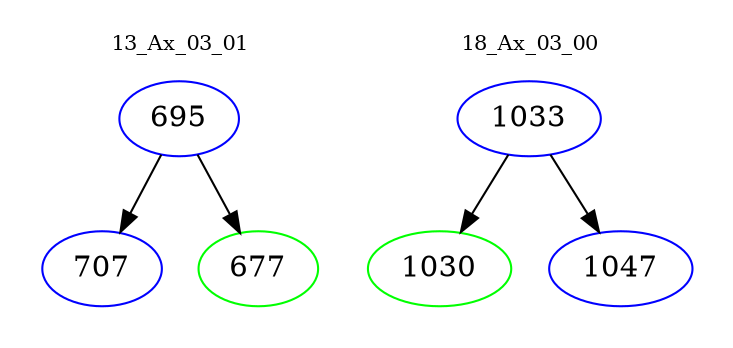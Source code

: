 digraph{
subgraph cluster_0 {
color = white
label = "13_Ax_03_01";
fontsize=10;
T0_695 [label="695", color="blue"]
T0_695 -> T0_707 [color="black"]
T0_707 [label="707", color="blue"]
T0_695 -> T0_677 [color="black"]
T0_677 [label="677", color="green"]
}
subgraph cluster_1 {
color = white
label = "18_Ax_03_00";
fontsize=10;
T1_1033 [label="1033", color="blue"]
T1_1033 -> T1_1030 [color="black"]
T1_1030 [label="1030", color="green"]
T1_1033 -> T1_1047 [color="black"]
T1_1047 [label="1047", color="blue"]
}
}

